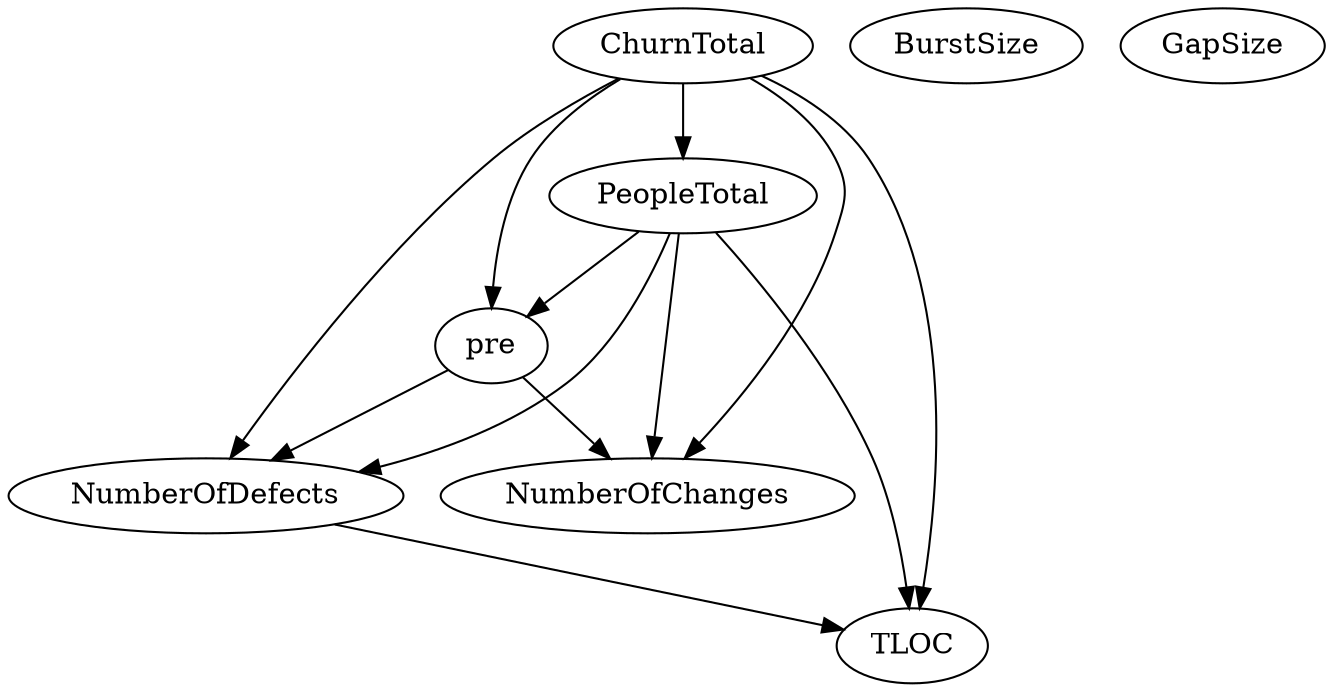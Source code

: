 digraph {
   PeopleTotal;
   NumberOfChanges;
   ChurnTotal;
   TLOC;
   pre;
   NumberOfDefects;
   BurstSize;
   GapSize;
   PeopleTotal -> NumberOfChanges;
   PeopleTotal -> TLOC;
   PeopleTotal -> pre;
   PeopleTotal -> NumberOfDefects;
   ChurnTotal -> PeopleTotal;
   ChurnTotal -> NumberOfChanges;
   ChurnTotal -> TLOC;
   ChurnTotal -> pre;
   ChurnTotal -> NumberOfDefects;
   pre -> NumberOfChanges;
   pre -> NumberOfDefects;
   NumberOfDefects -> TLOC;
}
